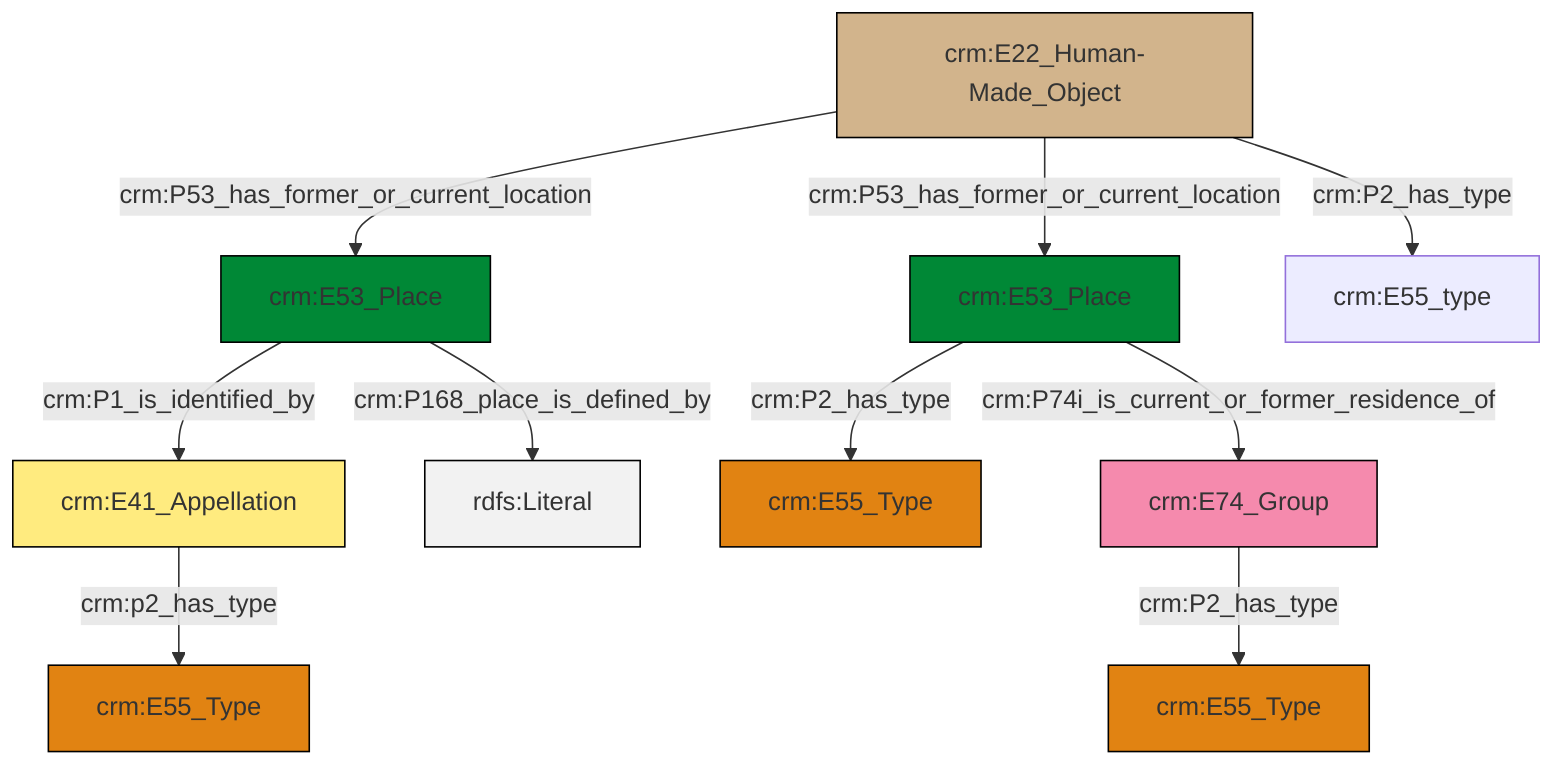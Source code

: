 graph TD
classDef Literal fill:#f2f2f2,stroke:#000000;
classDef CRM_Entity fill:#FFFFFF,stroke:#000000;
classDef Temporal_Entity fill:#00C9E6, stroke:#000000;
classDef Type fill:#E18312, stroke:#000000;
classDef Time-Span fill:#2C9C91, stroke:#000000;
classDef Appellation fill:#FFEB7F, stroke:#000000;
classDef Place fill:#008836, stroke:#000000;
classDef Persistent_Item fill:#B266B2, stroke:#000000;
classDef Conceptual_Object fill:#FFD700, stroke:#000000;
classDef Physical_Thing fill:#D2B48C, stroke:#000000;
classDef Actor fill:#f58aad, stroke:#000000;
classDef PC_Classes fill:#4ce600, stroke:#000000;
classDef Multi fill:#cccccc,stroke:#000000;

0["crm:E53_Place"]:::Place -->|crm:P2_has_type| 6["crm:E55_Type"]:::Type
7["crm:E22_Human-Made_Object"]:::Physical_Thing -->|crm:P53_has_former_or_current_location| 8["crm:E53_Place"]:::Place
0["crm:E53_Place"]:::Place -->|crm:P74i_is_current_or_former_residence_of| 4["crm:E74_Group"]:::Actor
7["crm:E22_Human-Made_Object"]:::Physical_Thing -->|crm:P53_has_former_or_current_location| 0["crm:E53_Place"]:::Place
8["crm:E53_Place"]:::Place -->|crm:P1_is_identified_by| 12["crm:E41_Appellation"]:::Appellation
7["crm:E22_Human-Made_Object"]:::Physical_Thing -->|crm:P2_has_type| 18["crm:E55_type"]:::Default
12["crm:E41_Appellation"]:::Appellation -->|crm:p2_has_type| 2["crm:E55_Type"]:::Type
8["crm:E53_Place"]:::Place -->|crm:P168_place_is_defined_by| 19[rdfs:Literal]:::Literal
4["crm:E74_Group"]:::Actor -->|crm:P2_has_type| 16["crm:E55_Type"]:::Type